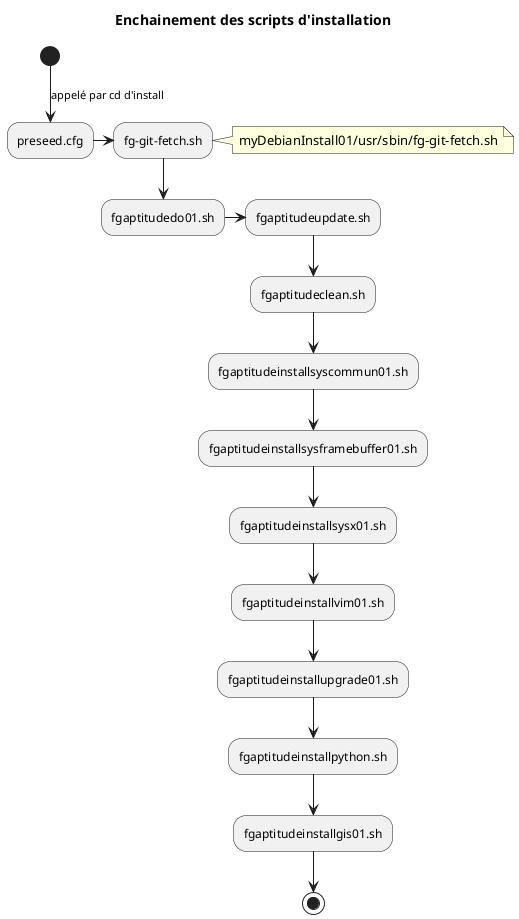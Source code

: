 @startuml install.png

title Enchainement des scripts d'installation

' 1ere colonne
(*) -->[appelé par cd d'install] "preseed.cfg"
'note left: myDebianInstall02/home/garel/public_html/d-i/wheezy/preseed.cfg

' 1ere à 2de colonne
"preseed.cfg" -right-> "fg-git-fetch.sh"
note right: myDebianInstall01/usr/sbin/fg-git-fetch.sh

' 2de colonne
"fg-git-fetch.sh" --> "fgaptitudedo01.sh"

' 2de à 3eme colonne
"fgaptitudedo01.sh" -right-> "fgaptitudeupdate.sh"

' 3eme colonne
"fgaptitudeupdate.sh" --> "fgaptitudeclean.sh"
'note right: myDebianInstall01/usr/sbin/fgaptitudeclean.sh
"fgaptitudeclean.sh" --> "fgaptitudeinstallsyscommun01.sh"
'note right: myDebianInstall01/usr/sbin/fgaptitudeinstallsyscommun01.sh
"fgaptitudeinstallsyscommun01.sh" --> "fgaptitudeinstallsysframebuffer01.sh"
'note right: myDebianInstall01/usr/sbin/fgaptitudeinstallsysframebuffer01.sh
"fgaptitudeinstallsysframebuffer01.sh" --> "fgaptitudeinstallsysx01.sh"
'note right: myDebianInstall01/usr/sbin/fgaptitudeinstallsysx01.sh
"fgaptitudeinstallsysx01.sh" --> "fgaptitudeinstallvim01.sh"
'note right: myDebianInstall01/usr/sbin/fgaptitudeinstallvim01.sh
"fgaptitudeinstallvim01.sh" --> "fgaptitudeinstallupgrade01.sh"
'note right: myDebianInstall01/usr/sbin/fgaptitudeinstallupgrade01.sh
"fgaptitudeinstallupgrade01.sh" --> "fgaptitudeinstallpython.sh"
'note right: myDebianInstall01/usr/sbin/fgaptitudeinstallpython.sh
"fgaptitudeinstallpython.sh" --> "fgaptitudeinstallgis01.sh"
'note right: myDebianInstall01/usr/sbin/fgaptitudeinstallgis01.sh
"fgaptitudeinstallgis01.sh" --> (*)

@enduml
